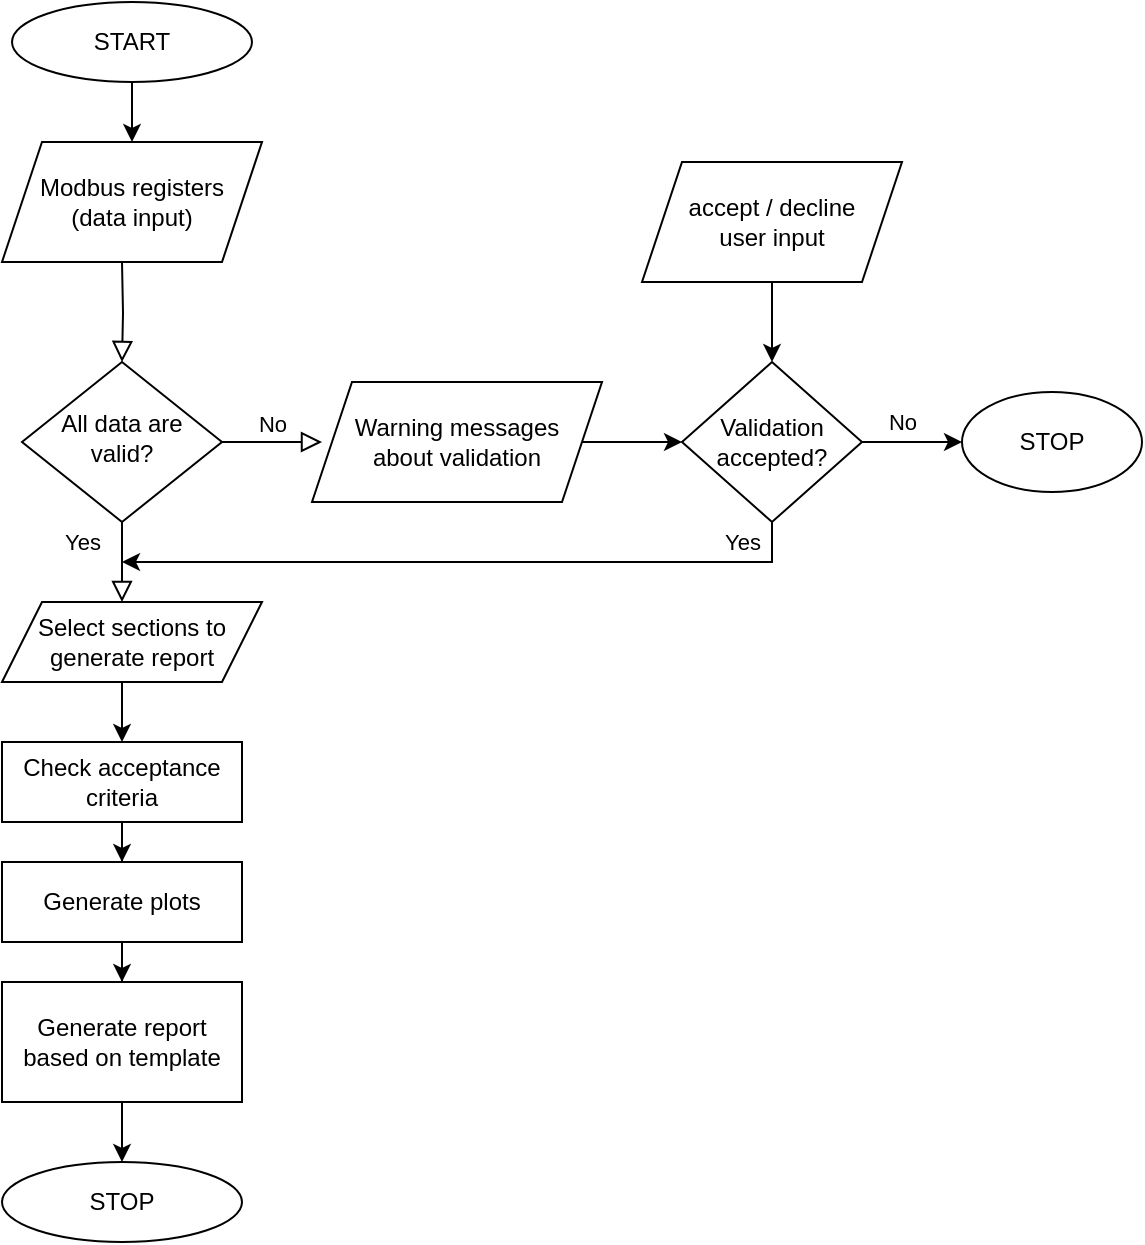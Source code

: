 <mxfile version="16.0.3" type="github">
  <diagram id="C5RBs43oDa-KdzZeNtuy" name="Page-1">
    <mxGraphModel dx="1878" dy="1882" grid="1" gridSize="10" guides="1" tooltips="1" connect="1" arrows="1" fold="1" page="1" pageScale="1" pageWidth="827" pageHeight="1169" math="0" shadow="0">
      <root>
        <mxCell id="WIyWlLk6GJQsqaUBKTNV-0" />
        <mxCell id="WIyWlLk6GJQsqaUBKTNV-1" parent="WIyWlLk6GJQsqaUBKTNV-0" />
        <mxCell id="WIyWlLk6GJQsqaUBKTNV-2" value="" style="rounded=0;html=1;jettySize=auto;orthogonalLoop=1;fontSize=11;endArrow=block;endFill=0;endSize=8;strokeWidth=1;shadow=0;labelBackgroundColor=none;edgeStyle=orthogonalEdgeStyle;" parent="WIyWlLk6GJQsqaUBKTNV-1" target="WIyWlLk6GJQsqaUBKTNV-6" edge="1">
          <mxGeometry relative="1" as="geometry">
            <mxPoint x="220" y="120.0" as="sourcePoint" />
          </mxGeometry>
        </mxCell>
        <mxCell id="WIyWlLk6GJQsqaUBKTNV-4" value="Yes" style="rounded=0;html=1;jettySize=auto;orthogonalLoop=1;fontSize=11;endArrow=block;endFill=0;endSize=8;strokeWidth=1;shadow=0;labelBackgroundColor=none;edgeStyle=orthogonalEdgeStyle;" parent="WIyWlLk6GJQsqaUBKTNV-1" source="WIyWlLk6GJQsqaUBKTNV-6" edge="1">
          <mxGeometry x="-0.5" y="-20" relative="1" as="geometry">
            <mxPoint as="offset" />
            <mxPoint x="220" y="290" as="targetPoint" />
          </mxGeometry>
        </mxCell>
        <mxCell id="WIyWlLk6GJQsqaUBKTNV-5" value="No" style="edgeStyle=orthogonalEdgeStyle;rounded=0;html=1;jettySize=auto;orthogonalLoop=1;fontSize=11;endArrow=block;endFill=0;endSize=8;strokeWidth=1;shadow=0;labelBackgroundColor=none;" parent="WIyWlLk6GJQsqaUBKTNV-1" source="WIyWlLk6GJQsqaUBKTNV-6" edge="1">
          <mxGeometry y="10" relative="1" as="geometry">
            <mxPoint as="offset" />
            <mxPoint x="320" y="210.0" as="targetPoint" />
          </mxGeometry>
        </mxCell>
        <mxCell id="WIyWlLk6GJQsqaUBKTNV-6" value="All data are valid?" style="rhombus;whiteSpace=wrap;html=1;shadow=0;fontFamily=Helvetica;fontSize=12;align=center;strokeWidth=1;spacing=6;spacingTop=-4;" parent="WIyWlLk6GJQsqaUBKTNV-1" vertex="1">
          <mxGeometry x="170" y="170" width="100" height="80" as="geometry" />
        </mxCell>
        <mxCell id="piDOjjm9LUJ-mpqsUkBe-8" value="" style="edgeStyle=orthogonalEdgeStyle;rounded=0;orthogonalLoop=1;jettySize=auto;html=1;" edge="1" parent="WIyWlLk6GJQsqaUBKTNV-1" source="piDOjjm9LUJ-mpqsUkBe-2" target="piDOjjm9LUJ-mpqsUkBe-7">
          <mxGeometry relative="1" as="geometry" />
        </mxCell>
        <mxCell id="piDOjjm9LUJ-mpqsUkBe-2" value="&lt;span&gt;Warning messages &lt;br&gt;about validation&lt;/span&gt;" style="shape=parallelogram;perimeter=parallelogramPerimeter;whiteSpace=wrap;html=1;fixedSize=1;" vertex="1" parent="WIyWlLk6GJQsqaUBKTNV-1">
          <mxGeometry x="315" y="180" width="145" height="60" as="geometry" />
        </mxCell>
        <mxCell id="piDOjjm9LUJ-mpqsUkBe-3" value="&lt;span&gt;Modbus registers&lt;br&gt;(data input)&lt;br&gt;&lt;/span&gt;" style="shape=parallelogram;perimeter=parallelogramPerimeter;whiteSpace=wrap;html=1;fixedSize=1;" vertex="1" parent="WIyWlLk6GJQsqaUBKTNV-1">
          <mxGeometry x="160" y="60" width="130" height="60" as="geometry" />
        </mxCell>
        <mxCell id="piDOjjm9LUJ-mpqsUkBe-5" style="edgeStyle=orthogonalEdgeStyle;rounded=0;orthogonalLoop=1;jettySize=auto;html=1;entryX=0.5;entryY=0;entryDx=0;entryDy=0;" edge="1" parent="WIyWlLk6GJQsqaUBKTNV-1" source="piDOjjm9LUJ-mpqsUkBe-4" target="piDOjjm9LUJ-mpqsUkBe-3">
          <mxGeometry relative="1" as="geometry">
            <Array as="points">
              <mxPoint x="225" y="30" />
              <mxPoint x="225" y="30" />
            </Array>
          </mxGeometry>
        </mxCell>
        <mxCell id="piDOjjm9LUJ-mpqsUkBe-4" value="START" style="ellipse;whiteSpace=wrap;html=1;" vertex="1" parent="WIyWlLk6GJQsqaUBKTNV-1">
          <mxGeometry x="165" y="-10" width="120" height="40" as="geometry" />
        </mxCell>
        <mxCell id="piDOjjm9LUJ-mpqsUkBe-9" style="edgeStyle=orthogonalEdgeStyle;rounded=0;orthogonalLoop=1;jettySize=auto;html=1;" edge="1" parent="WIyWlLk6GJQsqaUBKTNV-1" source="piDOjjm9LUJ-mpqsUkBe-7">
          <mxGeometry relative="1" as="geometry">
            <mxPoint x="220" y="270" as="targetPoint" />
            <Array as="points">
              <mxPoint x="545" y="270" />
            </Array>
          </mxGeometry>
        </mxCell>
        <mxCell id="piDOjjm9LUJ-mpqsUkBe-13" value="Yes" style="edgeLabel;html=1;align=center;verticalAlign=middle;resizable=0;points=[];" vertex="1" connectable="0" parent="piDOjjm9LUJ-mpqsUkBe-9">
          <mxGeometry x="-0.669" y="-2" relative="1" as="geometry">
            <mxPoint x="22" y="-8" as="offset" />
          </mxGeometry>
        </mxCell>
        <mxCell id="piDOjjm9LUJ-mpqsUkBe-12" value="No" style="edgeStyle=orthogonalEdgeStyle;rounded=0;orthogonalLoop=1;jettySize=auto;html=1;" edge="1" parent="WIyWlLk6GJQsqaUBKTNV-1" source="piDOjjm9LUJ-mpqsUkBe-7" target="piDOjjm9LUJ-mpqsUkBe-11">
          <mxGeometry x="-0.2" y="10" relative="1" as="geometry">
            <mxPoint as="offset" />
          </mxGeometry>
        </mxCell>
        <mxCell id="piDOjjm9LUJ-mpqsUkBe-7" value="Validation accepted?" style="rhombus;whiteSpace=wrap;html=1;" vertex="1" parent="WIyWlLk6GJQsqaUBKTNV-1">
          <mxGeometry x="500" y="170" width="90" height="80" as="geometry" />
        </mxCell>
        <mxCell id="piDOjjm9LUJ-mpqsUkBe-11" value="STOP" style="ellipse;whiteSpace=wrap;html=1;" vertex="1" parent="WIyWlLk6GJQsqaUBKTNV-1">
          <mxGeometry x="640" y="185" width="90" height="50" as="geometry" />
        </mxCell>
        <mxCell id="piDOjjm9LUJ-mpqsUkBe-15" style="edgeStyle=orthogonalEdgeStyle;rounded=0;orthogonalLoop=1;jettySize=auto;html=1;entryX=0.5;entryY=0;entryDx=0;entryDy=0;" edge="1" parent="WIyWlLk6GJQsqaUBKTNV-1" source="piDOjjm9LUJ-mpqsUkBe-14" target="piDOjjm9LUJ-mpqsUkBe-7">
          <mxGeometry relative="1" as="geometry" />
        </mxCell>
        <mxCell id="piDOjjm9LUJ-mpqsUkBe-14" value="&lt;span&gt;accept / decline &lt;br&gt;user input&lt;br&gt;&lt;/span&gt;" style="shape=parallelogram;perimeter=parallelogramPerimeter;whiteSpace=wrap;html=1;fixedSize=1;" vertex="1" parent="WIyWlLk6GJQsqaUBKTNV-1">
          <mxGeometry x="480" y="70" width="130" height="60" as="geometry" />
        </mxCell>
        <mxCell id="piDOjjm9LUJ-mpqsUkBe-18" value="" style="edgeStyle=orthogonalEdgeStyle;rounded=0;orthogonalLoop=1;jettySize=auto;html=1;" edge="1" parent="WIyWlLk6GJQsqaUBKTNV-1" source="piDOjjm9LUJ-mpqsUkBe-16" target="piDOjjm9LUJ-mpqsUkBe-17">
          <mxGeometry relative="1" as="geometry" />
        </mxCell>
        <mxCell id="piDOjjm9LUJ-mpqsUkBe-16" value="Check acceptance criteria" style="rounded=0;whiteSpace=wrap;html=1;" vertex="1" parent="WIyWlLk6GJQsqaUBKTNV-1">
          <mxGeometry x="160" y="360" width="120" height="40" as="geometry" />
        </mxCell>
        <mxCell id="piDOjjm9LUJ-mpqsUkBe-26" value="" style="edgeStyle=orthogonalEdgeStyle;rounded=0;orthogonalLoop=1;jettySize=auto;html=1;" edge="1" parent="WIyWlLk6GJQsqaUBKTNV-1" source="piDOjjm9LUJ-mpqsUkBe-17" target="piDOjjm9LUJ-mpqsUkBe-25">
          <mxGeometry relative="1" as="geometry" />
        </mxCell>
        <mxCell id="piDOjjm9LUJ-mpqsUkBe-17" value="Generate plots" style="whiteSpace=wrap;html=1;rounded=0;" vertex="1" parent="WIyWlLk6GJQsqaUBKTNV-1">
          <mxGeometry x="160" y="420" width="120" height="40" as="geometry" />
        </mxCell>
        <mxCell id="piDOjjm9LUJ-mpqsUkBe-24" style="edgeStyle=orthogonalEdgeStyle;rounded=0;orthogonalLoop=1;jettySize=auto;html=1;entryX=0.5;entryY=0;entryDx=0;entryDy=0;" edge="1" parent="WIyWlLk6GJQsqaUBKTNV-1" source="piDOjjm9LUJ-mpqsUkBe-23" target="piDOjjm9LUJ-mpqsUkBe-16">
          <mxGeometry relative="1" as="geometry">
            <Array as="points">
              <mxPoint x="220" y="340" />
              <mxPoint x="220" y="340" />
            </Array>
          </mxGeometry>
        </mxCell>
        <mxCell id="piDOjjm9LUJ-mpqsUkBe-23" value="Select sections to generate report" style="shape=parallelogram;perimeter=parallelogramPerimeter;whiteSpace=wrap;html=1;fixedSize=1;" vertex="1" parent="WIyWlLk6GJQsqaUBKTNV-1">
          <mxGeometry x="160" y="290" width="130" height="40" as="geometry" />
        </mxCell>
        <mxCell id="piDOjjm9LUJ-mpqsUkBe-29" value="" style="edgeStyle=orthogonalEdgeStyle;rounded=0;orthogonalLoop=1;jettySize=auto;html=1;" edge="1" parent="WIyWlLk6GJQsqaUBKTNV-1" source="piDOjjm9LUJ-mpqsUkBe-25" target="piDOjjm9LUJ-mpqsUkBe-28">
          <mxGeometry relative="1" as="geometry" />
        </mxCell>
        <mxCell id="piDOjjm9LUJ-mpqsUkBe-25" value="Generate report based on template" style="whiteSpace=wrap;html=1;rounded=0;" vertex="1" parent="WIyWlLk6GJQsqaUBKTNV-1">
          <mxGeometry x="160" y="480" width="120" height="60" as="geometry" />
        </mxCell>
        <mxCell id="piDOjjm9LUJ-mpqsUkBe-28" value="STOP" style="ellipse;whiteSpace=wrap;html=1;rounded=0;" vertex="1" parent="WIyWlLk6GJQsqaUBKTNV-1">
          <mxGeometry x="160" y="570" width="120" height="40" as="geometry" />
        </mxCell>
      </root>
    </mxGraphModel>
  </diagram>
</mxfile>
